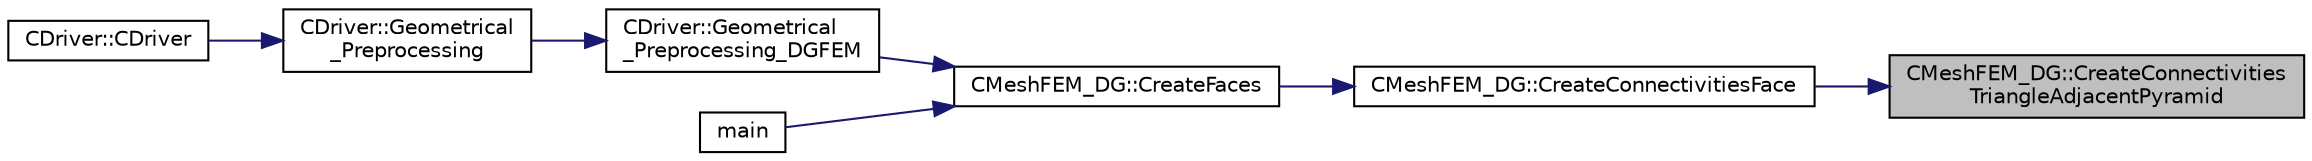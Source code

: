 digraph "CMeshFEM_DG::CreateConnectivitiesTriangleAdjacentPyramid"
{
 // LATEX_PDF_SIZE
  edge [fontname="Helvetica",fontsize="10",labelfontname="Helvetica",labelfontsize="10"];
  node [fontname="Helvetica",fontsize="10",shape=record];
  rankdir="RL";
  Node1 [label="CMeshFEM_DG::CreateConnectivities\lTriangleAdjacentPyramid",height=0.2,width=0.4,color="black", fillcolor="grey75", style="filled", fontcolor="black",tooltip="Function, which computes the correct sequence of the connectivities of a triangle adjacent to a pyram..."];
  Node1 -> Node2 [dir="back",color="midnightblue",fontsize="10",style="solid",fontname="Helvetica"];
  Node2 [label="CMeshFEM_DG::CreateConnectivitiesFace",height=0.2,width=0.4,color="black", fillcolor="white", style="filled",URL="$classCMeshFEM__DG.html#a6640834bb680287577c101d1982f524e",tooltip="Function, which computes the correct sequence of the connectivities of a face, such that it matches t..."];
  Node2 -> Node3 [dir="back",color="midnightblue",fontsize="10",style="solid",fontname="Helvetica"];
  Node3 [label="CMeshFEM_DG::CreateFaces",height=0.2,width=0.4,color="black", fillcolor="white", style="filled",URL="$classCMeshFEM__DG.html#a1f627fc4d40b545b139486a83396874d",tooltip="Function to create the faces used in the DG formulation."];
  Node3 -> Node4 [dir="back",color="midnightblue",fontsize="10",style="solid",fontname="Helvetica"];
  Node4 [label="CDriver::Geometrical\l_Preprocessing_DGFEM",height=0.2,width=0.4,color="black", fillcolor="white", style="filled",URL="$classCDriver.html#a2d9ea1c3d957f03fa5e22fa55e3369a6",tooltip="Do the geometrical preprocessing for the DG FEM solver."];
  Node4 -> Node5 [dir="back",color="midnightblue",fontsize="10",style="solid",fontname="Helvetica"];
  Node5 [label="CDriver::Geometrical\l_Preprocessing",height=0.2,width=0.4,color="black", fillcolor="white", style="filled",URL="$classCDriver.html#ad3d55fa299acdb779a7772bcee249004",tooltip="Construction of the edge-based data structure and the multigrid structure."];
  Node5 -> Node6 [dir="back",color="midnightblue",fontsize="10",style="solid",fontname="Helvetica"];
  Node6 [label="CDriver::CDriver",height=0.2,width=0.4,color="black", fillcolor="white", style="filled",URL="$classCDriver.html#a3fca4a013a6efa9bbb38fe78a86b5f3d",tooltip="Constructor of the class."];
  Node3 -> Node7 [dir="back",color="midnightblue",fontsize="10",style="solid",fontname="Helvetica"];
  Node7 [label="main",height=0.2,width=0.4,color="black", fillcolor="white", style="filled",URL="$SU2__DOT_8cpp.html#a0ddf1224851353fc92bfbff6f499fa97",tooltip=" "];
}
